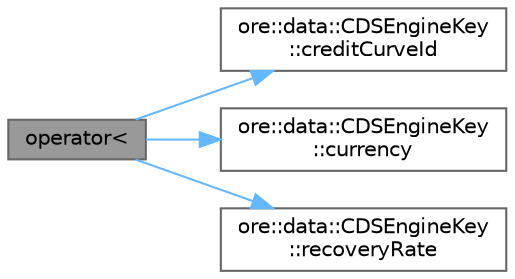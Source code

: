 digraph "operator&lt;"
{
 // INTERACTIVE_SVG=YES
 // LATEX_PDF_SIZE
  bgcolor="transparent";
  edge [fontname=Helvetica,fontsize=10,labelfontname=Helvetica,labelfontsize=10];
  node [fontname=Helvetica,fontsize=10,shape=box,height=0.2,width=0.4];
  rankdir="LR";
  Node1 [label="operator\<",height=0.2,width=0.4,color="gray40", fillcolor="grey60", style="filled", fontcolor="black",tooltip=" "];
  Node1 -> Node2 [color="steelblue1",style="solid"];
  Node2 [label="ore::data::CDSEngineKey\l::creditCurveId",height=0.2,width=0.4,color="grey40", fillcolor="white", style="filled",URL="$classore_1_1data_1_1_c_d_s_engine_key.html#a661612384863e4c5a2d76ee4a1ab5e3a",tooltip="Return the credit curve Id."];
  Node1 -> Node3 [color="steelblue1",style="solid"];
  Node3 [label="ore::data::CDSEngineKey\l::currency",height=0.2,width=0.4,color="grey40", fillcolor="white", style="filled",URL="$classore_1_1data_1_1_c_d_s_engine_key.html#ac208c70541500147e472113c0758a265",tooltip="Return the currency."];
  Node1 -> Node4 [color="steelblue1",style="solid"];
  Node4 [label="ore::data::CDSEngineKey\l::recoveryRate",height=0.2,width=0.4,color="grey40", fillcolor="white", style="filled",URL="$classore_1_1data_1_1_c_d_s_engine_key.html#a51eae4b49ae909bb92c32e04776a4a49",tooltip="Return the recovery rate if it is set, otherwise Null<Real>()"];
}
